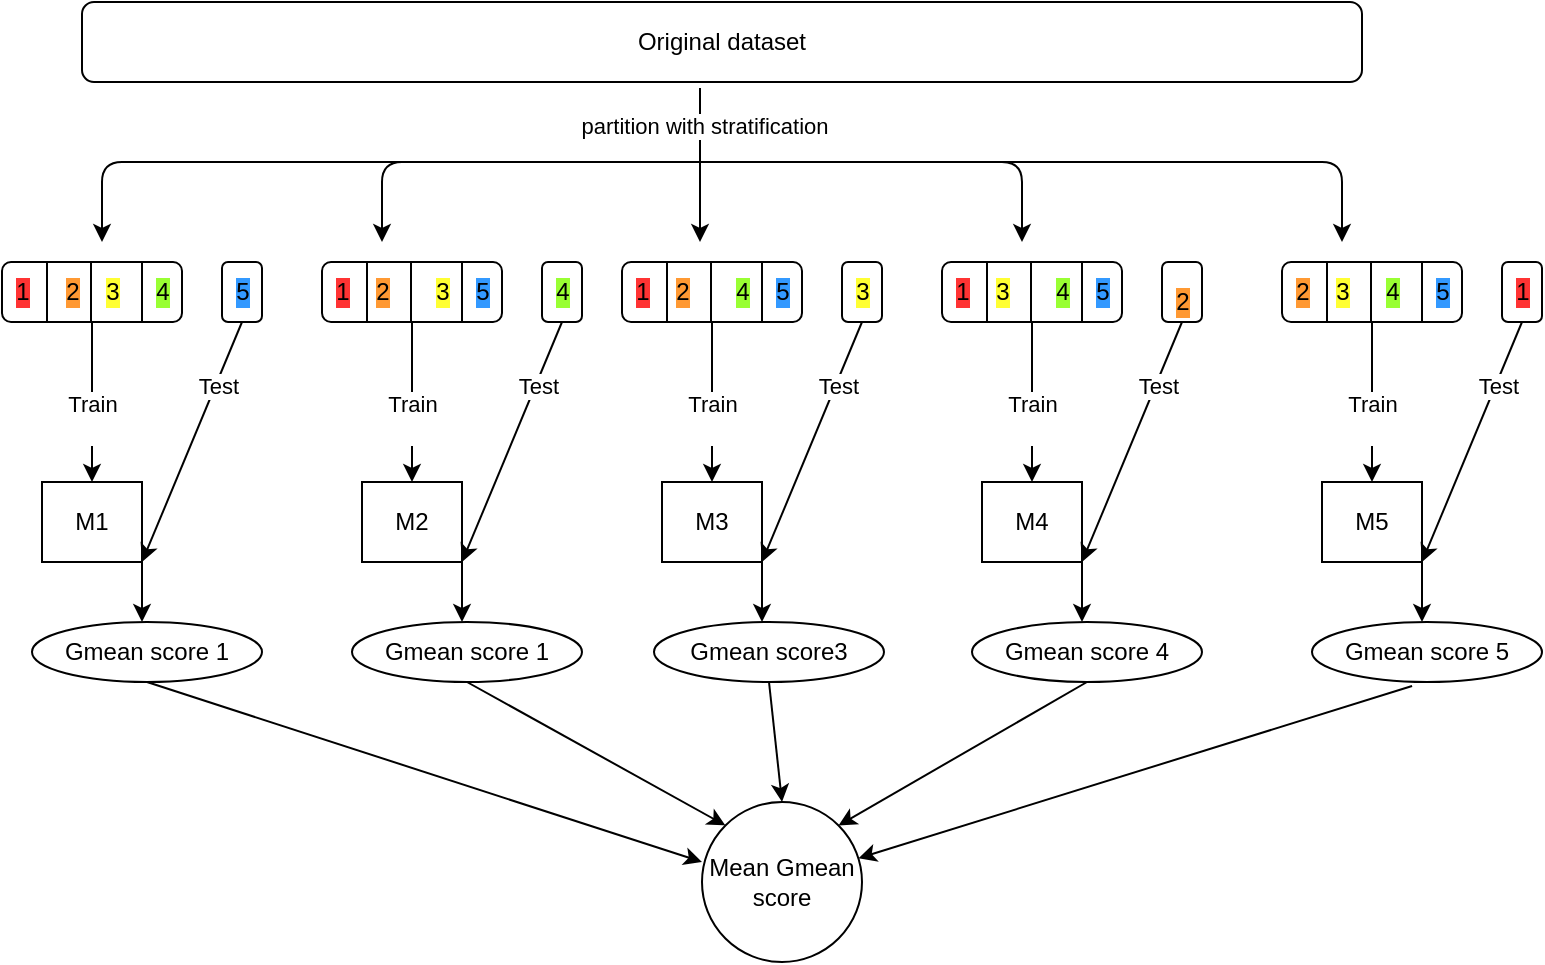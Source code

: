 <mxfile version="13.7.3" type="github">
  <diagram id="C5RBs43oDa-KdzZeNtuy" name="Page-1">
    <mxGraphModel dx="875" dy="429" grid="1" gridSize="10" guides="1" tooltips="1" connect="1" arrows="1" fold="1" page="1" pageScale="1" pageWidth="827" pageHeight="1169" math="0" shadow="0">
      <root>
        <mxCell id="WIyWlLk6GJQsqaUBKTNV-0" />
        <mxCell id="WIyWlLk6GJQsqaUBKTNV-1" parent="WIyWlLk6GJQsqaUBKTNV-0" />
        <mxCell id="WIyWlLk6GJQsqaUBKTNV-3" value="Original dataset" style="rounded=1;whiteSpace=wrap;html=1;fontSize=12;glass=0;strokeWidth=1;shadow=0;" parent="WIyWlLk6GJQsqaUBKTNV-1" vertex="1">
          <mxGeometry x="50" y="80" width="640" height="40" as="geometry" />
        </mxCell>
        <mxCell id="1SFoKYPERvh0hrctb7WI-0" value="" style="endArrow=classic;html=1;" edge="1" parent="WIyWlLk6GJQsqaUBKTNV-1">
          <mxGeometry width="50" height="50" relative="1" as="geometry">
            <mxPoint x="350" y="160" as="sourcePoint" />
            <mxPoint x="520" y="200" as="targetPoint" />
            <Array as="points">
              <mxPoint x="520" y="160" />
            </Array>
          </mxGeometry>
        </mxCell>
        <mxCell id="1SFoKYPERvh0hrctb7WI-2" value="" style="endArrow=classic;html=1;" edge="1" parent="WIyWlLk6GJQsqaUBKTNV-1">
          <mxGeometry width="50" height="50" relative="1" as="geometry">
            <mxPoint x="500" y="160" as="sourcePoint" />
            <mxPoint x="680" y="200" as="targetPoint" />
            <Array as="points">
              <mxPoint x="680" y="160" />
            </Array>
          </mxGeometry>
        </mxCell>
        <mxCell id="1SFoKYPERvh0hrctb7WI-3" value="" style="endArrow=classic;html=1;" edge="1" parent="WIyWlLk6GJQsqaUBKTNV-1">
          <mxGeometry width="50" height="50" relative="1" as="geometry">
            <mxPoint x="359" y="123" as="sourcePoint" />
            <mxPoint x="359" y="200" as="targetPoint" />
          </mxGeometry>
        </mxCell>
        <mxCell id="1SFoKYPERvh0hrctb7WI-82" value="partition with stratification" style="edgeLabel;html=1;align=center;verticalAlign=middle;resizable=0;points=[];" vertex="1" connectable="0" parent="1SFoKYPERvh0hrctb7WI-3">
          <mxGeometry x="-0.506" y="2" relative="1" as="geometry">
            <mxPoint as="offset" />
          </mxGeometry>
        </mxCell>
        <mxCell id="1SFoKYPERvh0hrctb7WI-4" value="" style="endArrow=classic;html=1;" edge="1" parent="WIyWlLk6GJQsqaUBKTNV-1">
          <mxGeometry width="50" height="50" relative="1" as="geometry">
            <mxPoint x="360" y="160" as="sourcePoint" />
            <mxPoint x="200" y="200" as="targetPoint" />
            <Array as="points">
              <mxPoint x="200" y="160" />
            </Array>
          </mxGeometry>
        </mxCell>
        <mxCell id="1SFoKYPERvh0hrctb7WI-5" value="" style="endArrow=classic;html=1;" edge="1" parent="WIyWlLk6GJQsqaUBKTNV-1">
          <mxGeometry width="50" height="50" relative="1" as="geometry">
            <mxPoint x="220" y="160" as="sourcePoint" />
            <mxPoint x="60" y="200" as="targetPoint" />
            <Array as="points">
              <mxPoint x="60" y="160" />
            </Array>
          </mxGeometry>
        </mxCell>
        <mxCell id="1SFoKYPERvh0hrctb7WI-6" value="" style="rounded=1;whiteSpace=wrap;html=1;" vertex="1" parent="WIyWlLk6GJQsqaUBKTNV-1">
          <mxGeometry x="10" y="210" width="90" height="30" as="geometry" />
        </mxCell>
        <mxCell id="1SFoKYPERvh0hrctb7WI-7" value="" style="endArrow=none;html=1;entryX=0.25;entryY=0;entryDx=0;entryDy=0;exitX=0.25;exitY=1;exitDx=0;exitDy=0;" edge="1" parent="WIyWlLk6GJQsqaUBKTNV-1" source="1SFoKYPERvh0hrctb7WI-6" target="1SFoKYPERvh0hrctb7WI-6">
          <mxGeometry width="50" height="50" relative="1" as="geometry">
            <mxPoint x="300" y="260" as="sourcePoint" />
            <mxPoint x="350" y="210" as="targetPoint" />
          </mxGeometry>
        </mxCell>
        <mxCell id="1SFoKYPERvh0hrctb7WI-8" value="" style="endArrow=none;html=1;exitX=0.25;exitY=1;exitDx=0;exitDy=0;" edge="1" parent="WIyWlLk6GJQsqaUBKTNV-1">
          <mxGeometry width="50" height="50" relative="1" as="geometry">
            <mxPoint x="54.5" y="240" as="sourcePoint" />
            <mxPoint x="54.5" y="210" as="targetPoint" />
          </mxGeometry>
        </mxCell>
        <mxCell id="1SFoKYPERvh0hrctb7WI-9" value="" style="endArrow=none;html=1;exitX=0.25;exitY=1;exitDx=0;exitDy=0;" edge="1" parent="WIyWlLk6GJQsqaUBKTNV-1">
          <mxGeometry width="50" height="50" relative="1" as="geometry">
            <mxPoint x="80" y="240" as="sourcePoint" />
            <mxPoint x="80" y="210" as="targetPoint" />
          </mxGeometry>
        </mxCell>
        <mxCell id="1SFoKYPERvh0hrctb7WI-12" value="" style="rounded=1;whiteSpace=wrap;html=1;" vertex="1" parent="WIyWlLk6GJQsqaUBKTNV-1">
          <mxGeometry x="120" y="210" width="20" height="30" as="geometry" />
        </mxCell>
        <mxCell id="1SFoKYPERvh0hrctb7WI-15" value="" style="rounded=1;whiteSpace=wrap;html=1;" vertex="1" parent="WIyWlLk6GJQsqaUBKTNV-1">
          <mxGeometry x="170" y="210" width="90" height="30" as="geometry" />
        </mxCell>
        <mxCell id="1SFoKYPERvh0hrctb7WI-16" value="" style="endArrow=none;html=1;entryX=0.25;entryY=0;entryDx=0;entryDy=0;exitX=0.25;exitY=1;exitDx=0;exitDy=0;" edge="1" source="1SFoKYPERvh0hrctb7WI-15" target="1SFoKYPERvh0hrctb7WI-15" parent="WIyWlLk6GJQsqaUBKTNV-1">
          <mxGeometry width="50" height="50" relative="1" as="geometry">
            <mxPoint x="460" y="260" as="sourcePoint" />
            <mxPoint x="510" y="210" as="targetPoint" />
          </mxGeometry>
        </mxCell>
        <mxCell id="1SFoKYPERvh0hrctb7WI-17" value="" style="endArrow=none;html=1;exitX=0.25;exitY=1;exitDx=0;exitDy=0;" edge="1" parent="WIyWlLk6GJQsqaUBKTNV-1">
          <mxGeometry width="50" height="50" relative="1" as="geometry">
            <mxPoint x="214.5" y="240" as="sourcePoint" />
            <mxPoint x="214.5" y="210" as="targetPoint" />
          </mxGeometry>
        </mxCell>
        <mxCell id="1SFoKYPERvh0hrctb7WI-18" value="" style="endArrow=none;html=1;exitX=0.25;exitY=1;exitDx=0;exitDy=0;" edge="1" parent="WIyWlLk6GJQsqaUBKTNV-1">
          <mxGeometry width="50" height="50" relative="1" as="geometry">
            <mxPoint x="240" y="240" as="sourcePoint" />
            <mxPoint x="240" y="210" as="targetPoint" />
          </mxGeometry>
        </mxCell>
        <mxCell id="1SFoKYPERvh0hrctb7WI-19" value="" style="rounded=1;whiteSpace=wrap;html=1;" vertex="1" parent="WIyWlLk6GJQsqaUBKTNV-1">
          <mxGeometry x="280" y="210" width="20" height="30" as="geometry" />
        </mxCell>
        <mxCell id="1SFoKYPERvh0hrctb7WI-30" value="" style="rounded=1;whiteSpace=wrap;html=1;" vertex="1" parent="WIyWlLk6GJQsqaUBKTNV-1">
          <mxGeometry x="650" y="210" width="90" height="30" as="geometry" />
        </mxCell>
        <mxCell id="1SFoKYPERvh0hrctb7WI-31" value="" style="endArrow=none;html=1;entryX=0.25;entryY=0;entryDx=0;entryDy=0;exitX=0.25;exitY=1;exitDx=0;exitDy=0;" edge="1" source="1SFoKYPERvh0hrctb7WI-30" target="1SFoKYPERvh0hrctb7WI-30" parent="WIyWlLk6GJQsqaUBKTNV-1">
          <mxGeometry width="50" height="50" relative="1" as="geometry">
            <mxPoint x="940" y="260" as="sourcePoint" />
            <mxPoint x="990" y="210" as="targetPoint" />
          </mxGeometry>
        </mxCell>
        <mxCell id="1SFoKYPERvh0hrctb7WI-32" value="" style="endArrow=none;html=1;exitX=0.25;exitY=1;exitDx=0;exitDy=0;" edge="1" parent="WIyWlLk6GJQsqaUBKTNV-1">
          <mxGeometry width="50" height="50" relative="1" as="geometry">
            <mxPoint x="694.5" y="240" as="sourcePoint" />
            <mxPoint x="694.5" y="210" as="targetPoint" />
          </mxGeometry>
        </mxCell>
        <mxCell id="1SFoKYPERvh0hrctb7WI-33" value="" style="endArrow=none;html=1;exitX=0.25;exitY=1;exitDx=0;exitDy=0;" edge="1" parent="WIyWlLk6GJQsqaUBKTNV-1">
          <mxGeometry width="50" height="50" relative="1" as="geometry">
            <mxPoint x="720" y="240" as="sourcePoint" />
            <mxPoint x="720" y="210" as="targetPoint" />
          </mxGeometry>
        </mxCell>
        <mxCell id="1SFoKYPERvh0hrctb7WI-34" value="" style="rounded=1;whiteSpace=wrap;html=1;" vertex="1" parent="WIyWlLk6GJQsqaUBKTNV-1">
          <mxGeometry x="760" y="210" width="20" height="30" as="geometry" />
        </mxCell>
        <mxCell id="1SFoKYPERvh0hrctb7WI-35" value="" style="rounded=1;whiteSpace=wrap;html=1;" vertex="1" parent="WIyWlLk6GJQsqaUBKTNV-1">
          <mxGeometry x="320" y="210" width="90" height="30" as="geometry" />
        </mxCell>
        <mxCell id="1SFoKYPERvh0hrctb7WI-36" value="" style="endArrow=none;html=1;entryX=0.25;entryY=0;entryDx=0;entryDy=0;exitX=0.25;exitY=1;exitDx=0;exitDy=0;" edge="1" source="1SFoKYPERvh0hrctb7WI-35" target="1SFoKYPERvh0hrctb7WI-35" parent="WIyWlLk6GJQsqaUBKTNV-1">
          <mxGeometry width="50" height="50" relative="1" as="geometry">
            <mxPoint x="610" y="260" as="sourcePoint" />
            <mxPoint x="660" y="210" as="targetPoint" />
          </mxGeometry>
        </mxCell>
        <mxCell id="1SFoKYPERvh0hrctb7WI-37" value="" style="endArrow=none;html=1;exitX=0.25;exitY=1;exitDx=0;exitDy=0;" edge="1" parent="WIyWlLk6GJQsqaUBKTNV-1">
          <mxGeometry width="50" height="50" relative="1" as="geometry">
            <mxPoint x="364.5" y="240" as="sourcePoint" />
            <mxPoint x="364.5" y="210" as="targetPoint" />
          </mxGeometry>
        </mxCell>
        <mxCell id="1SFoKYPERvh0hrctb7WI-38" value="" style="endArrow=none;html=1;exitX=0.25;exitY=1;exitDx=0;exitDy=0;" edge="1" parent="WIyWlLk6GJQsqaUBKTNV-1">
          <mxGeometry width="50" height="50" relative="1" as="geometry">
            <mxPoint x="390" y="240" as="sourcePoint" />
            <mxPoint x="390" y="210" as="targetPoint" />
          </mxGeometry>
        </mxCell>
        <mxCell id="1SFoKYPERvh0hrctb7WI-39" value="" style="rounded=1;whiteSpace=wrap;html=1;" vertex="1" parent="WIyWlLk6GJQsqaUBKTNV-1">
          <mxGeometry x="430" y="210" width="20" height="30" as="geometry" />
        </mxCell>
        <mxCell id="1SFoKYPERvh0hrctb7WI-40" value="" style="rounded=1;whiteSpace=wrap;html=1;" vertex="1" parent="WIyWlLk6GJQsqaUBKTNV-1">
          <mxGeometry x="480" y="210" width="90" height="30" as="geometry" />
        </mxCell>
        <mxCell id="1SFoKYPERvh0hrctb7WI-41" value="" style="endArrow=none;html=1;entryX=0.25;entryY=0;entryDx=0;entryDy=0;exitX=0.25;exitY=1;exitDx=0;exitDy=0;" edge="1" source="1SFoKYPERvh0hrctb7WI-40" target="1SFoKYPERvh0hrctb7WI-40" parent="WIyWlLk6GJQsqaUBKTNV-1">
          <mxGeometry width="50" height="50" relative="1" as="geometry">
            <mxPoint x="770" y="260" as="sourcePoint" />
            <mxPoint x="820" y="210" as="targetPoint" />
          </mxGeometry>
        </mxCell>
        <mxCell id="1SFoKYPERvh0hrctb7WI-42" value="" style="endArrow=none;html=1;exitX=0.25;exitY=1;exitDx=0;exitDy=0;" edge="1" parent="WIyWlLk6GJQsqaUBKTNV-1">
          <mxGeometry width="50" height="50" relative="1" as="geometry">
            <mxPoint x="524.5" y="240" as="sourcePoint" />
            <mxPoint x="524.5" y="210" as="targetPoint" />
          </mxGeometry>
        </mxCell>
        <mxCell id="1SFoKYPERvh0hrctb7WI-43" value="" style="endArrow=none;html=1;exitX=0.25;exitY=1;exitDx=0;exitDy=0;" edge="1" parent="WIyWlLk6GJQsqaUBKTNV-1">
          <mxGeometry width="50" height="50" relative="1" as="geometry">
            <mxPoint x="550" y="240" as="sourcePoint" />
            <mxPoint x="550" y="210" as="targetPoint" />
          </mxGeometry>
        </mxCell>
        <mxCell id="1SFoKYPERvh0hrctb7WI-44" value="" style="rounded=1;whiteSpace=wrap;html=1;" vertex="1" parent="WIyWlLk6GJQsqaUBKTNV-1">
          <mxGeometry x="590" y="210" width="20" height="30" as="geometry" />
        </mxCell>
        <mxCell id="1SFoKYPERvh0hrctb7WI-55" value="1" style="text;html=1;align=center;verticalAlign=middle;resizable=0;points=[];autosize=1;labelBackgroundColor=#FF3333;" vertex="1" parent="WIyWlLk6GJQsqaUBKTNV-1">
          <mxGeometry x="760" y="215" width="20" height="20" as="geometry" />
        </mxCell>
        <mxCell id="1SFoKYPERvh0hrctb7WI-56" value="2" style="text;html=1;align=center;verticalAlign=middle;resizable=0;points=[];autosize=1;labelBackgroundColor=#FF9933;" vertex="1" parent="WIyWlLk6GJQsqaUBKTNV-1">
          <mxGeometry x="590" y="220" width="20" height="20" as="geometry" />
        </mxCell>
        <mxCell id="1SFoKYPERvh0hrctb7WI-57" value="3" style="text;html=1;align=center;verticalAlign=middle;resizable=0;points=[];autosize=1;labelBackgroundColor=#FFFF33;" vertex="1" parent="WIyWlLk6GJQsqaUBKTNV-1">
          <mxGeometry x="670" y="215" width="20" height="20" as="geometry" />
        </mxCell>
        <mxCell id="1SFoKYPERvh0hrctb7WI-58" value="4" style="text;html=1;align=center;verticalAlign=middle;resizable=0;points=[];autosize=1;labelBackgroundColor=#99FF33;" vertex="1" parent="WIyWlLk6GJQsqaUBKTNV-1">
          <mxGeometry x="695" y="215" width="20" height="20" as="geometry" />
        </mxCell>
        <mxCell id="1SFoKYPERvh0hrctb7WI-59" value="5" style="text;html=1;align=center;verticalAlign=middle;resizable=0;points=[];autosize=1;labelBackgroundColor=#3399FF;" vertex="1" parent="WIyWlLk6GJQsqaUBKTNV-1">
          <mxGeometry x="720" y="215" width="20" height="20" as="geometry" />
        </mxCell>
        <mxCell id="1SFoKYPERvh0hrctb7WI-60" value="1" style="text;html=1;align=center;verticalAlign=middle;resizable=0;points=[];autosize=1;labelBackgroundColor=#FF3333;" vertex="1" parent="WIyWlLk6GJQsqaUBKTNV-1">
          <mxGeometry x="480" y="215" width="20" height="20" as="geometry" />
        </mxCell>
        <mxCell id="1SFoKYPERvh0hrctb7WI-61" value="1" style="text;html=1;align=center;verticalAlign=middle;resizable=0;points=[];autosize=1;labelBackgroundColor=#FF3333;" vertex="1" parent="WIyWlLk6GJQsqaUBKTNV-1">
          <mxGeometry x="320" y="215" width="20" height="20" as="geometry" />
        </mxCell>
        <mxCell id="1SFoKYPERvh0hrctb7WI-62" value="1" style="text;html=1;align=center;verticalAlign=middle;resizable=0;points=[];autosize=1;labelBackgroundColor=#FF3333;" vertex="1" parent="WIyWlLk6GJQsqaUBKTNV-1">
          <mxGeometry x="170" y="215" width="20" height="20" as="geometry" />
        </mxCell>
        <mxCell id="1SFoKYPERvh0hrctb7WI-63" value="1" style="text;html=1;align=center;verticalAlign=middle;resizable=0;points=[];autosize=1;labelBackgroundColor=#FF3333;" vertex="1" parent="WIyWlLk6GJQsqaUBKTNV-1">
          <mxGeometry x="10" y="215" width="20" height="20" as="geometry" />
        </mxCell>
        <mxCell id="1SFoKYPERvh0hrctb7WI-64" value="2" style="text;html=1;align=center;verticalAlign=middle;resizable=0;points=[];autosize=1;labelBackgroundColor=#FF9933;" vertex="1" parent="WIyWlLk6GJQsqaUBKTNV-1">
          <mxGeometry x="650" y="215" width="20" height="20" as="geometry" />
        </mxCell>
        <mxCell id="1SFoKYPERvh0hrctb7WI-65" value="2" style="text;html=1;align=center;verticalAlign=middle;resizable=0;points=[];autosize=1;labelBackgroundColor=#FF9933;" vertex="1" parent="WIyWlLk6GJQsqaUBKTNV-1">
          <mxGeometry x="340" y="215" width="20" height="20" as="geometry" />
        </mxCell>
        <mxCell id="1SFoKYPERvh0hrctb7WI-66" value="2" style="text;html=1;align=center;verticalAlign=middle;resizable=0;points=[];autosize=1;labelBackgroundColor=#FF9933;" vertex="1" parent="WIyWlLk6GJQsqaUBKTNV-1">
          <mxGeometry x="190" y="215" width="20" height="20" as="geometry" />
        </mxCell>
        <mxCell id="1SFoKYPERvh0hrctb7WI-67" value="2" style="text;html=1;align=center;verticalAlign=middle;resizable=0;points=[];autosize=1;labelBackgroundColor=#FF9933;" vertex="1" parent="WIyWlLk6GJQsqaUBKTNV-1">
          <mxGeometry x="35" y="215" width="20" height="20" as="geometry" />
        </mxCell>
        <mxCell id="1SFoKYPERvh0hrctb7WI-68" value="3" style="text;html=1;align=center;verticalAlign=middle;resizable=0;points=[];autosize=1;labelBackgroundColor=#FFFF33;" vertex="1" parent="WIyWlLk6GJQsqaUBKTNV-1">
          <mxGeometry x="500" y="215" width="20" height="20" as="geometry" />
        </mxCell>
        <mxCell id="1SFoKYPERvh0hrctb7WI-69" value="3" style="text;html=1;align=center;verticalAlign=middle;resizable=0;points=[];autosize=1;labelBackgroundColor=#FFFF33;" vertex="1" parent="WIyWlLk6GJQsqaUBKTNV-1">
          <mxGeometry x="430" y="215" width="20" height="20" as="geometry" />
        </mxCell>
        <mxCell id="1SFoKYPERvh0hrctb7WI-70" value="3" style="text;html=1;align=center;verticalAlign=middle;resizable=0;points=[];autosize=1;labelBackgroundColor=#FFFF33;" vertex="1" parent="WIyWlLk6GJQsqaUBKTNV-1">
          <mxGeometry x="220" y="215" width="20" height="20" as="geometry" />
        </mxCell>
        <mxCell id="1SFoKYPERvh0hrctb7WI-71" value="3" style="text;html=1;align=center;verticalAlign=middle;resizable=0;points=[];autosize=1;labelBackgroundColor=#FFFF33;" vertex="1" parent="WIyWlLk6GJQsqaUBKTNV-1">
          <mxGeometry x="55" y="215" width="20" height="20" as="geometry" />
        </mxCell>
        <mxCell id="1SFoKYPERvh0hrctb7WI-72" value="4" style="text;html=1;align=center;verticalAlign=middle;resizable=0;points=[];autosize=1;labelBackgroundColor=#99FF33;" vertex="1" parent="WIyWlLk6GJQsqaUBKTNV-1">
          <mxGeometry x="530" y="215" width="20" height="20" as="geometry" />
        </mxCell>
        <mxCell id="1SFoKYPERvh0hrctb7WI-73" value="4" style="text;html=1;align=center;verticalAlign=middle;resizable=0;points=[];autosize=1;labelBackgroundColor=#99FF33;" vertex="1" parent="WIyWlLk6GJQsqaUBKTNV-1">
          <mxGeometry x="370" y="215" width="20" height="20" as="geometry" />
        </mxCell>
        <mxCell id="1SFoKYPERvh0hrctb7WI-74" value="4" style="text;html=1;align=center;verticalAlign=middle;resizable=0;points=[];autosize=1;labelBackgroundColor=#99FF33;" vertex="1" parent="WIyWlLk6GJQsqaUBKTNV-1">
          <mxGeometry x="280" y="215" width="20" height="20" as="geometry" />
        </mxCell>
        <mxCell id="1SFoKYPERvh0hrctb7WI-75" value="4" style="text;html=1;align=center;verticalAlign=middle;resizable=0;points=[];autosize=1;labelBackgroundColor=#99FF33;" vertex="1" parent="WIyWlLk6GJQsqaUBKTNV-1">
          <mxGeometry x="80" y="215" width="20" height="20" as="geometry" />
        </mxCell>
        <mxCell id="1SFoKYPERvh0hrctb7WI-76" value="5" style="text;html=1;align=center;verticalAlign=middle;resizable=0;points=[];autosize=1;labelBackgroundColor=#3399FF;" vertex="1" parent="WIyWlLk6GJQsqaUBKTNV-1">
          <mxGeometry x="550" y="215" width="20" height="20" as="geometry" />
        </mxCell>
        <mxCell id="1SFoKYPERvh0hrctb7WI-77" value="5" style="text;html=1;align=center;verticalAlign=middle;resizable=0;points=[];autosize=1;labelBackgroundColor=#3399FF;" vertex="1" parent="WIyWlLk6GJQsqaUBKTNV-1">
          <mxGeometry x="390" y="215" width="20" height="20" as="geometry" />
        </mxCell>
        <mxCell id="1SFoKYPERvh0hrctb7WI-78" value="5" style="text;html=1;align=center;verticalAlign=middle;resizable=0;points=[];autosize=1;labelBackgroundColor=#3399FF;" vertex="1" parent="WIyWlLk6GJQsqaUBKTNV-1">
          <mxGeometry x="240" y="215" width="20" height="20" as="geometry" />
        </mxCell>
        <mxCell id="1SFoKYPERvh0hrctb7WI-79" value="5" style="text;html=1;align=center;verticalAlign=middle;resizable=0;points=[];autosize=1;labelBackgroundColor=#3399FF;" vertex="1" parent="WIyWlLk6GJQsqaUBKTNV-1">
          <mxGeometry x="120" y="215" width="20" height="20" as="geometry" />
        </mxCell>
        <mxCell id="1SFoKYPERvh0hrctb7WI-83" value="M1" style="rounded=0;whiteSpace=wrap;html=1;" vertex="1" parent="WIyWlLk6GJQsqaUBKTNV-1">
          <mxGeometry x="30" y="320" width="50" height="40" as="geometry" />
        </mxCell>
        <mxCell id="1SFoKYPERvh0hrctb7WI-84" value="" style="endArrow=classic;html=1;entryX=0.5;entryY=0;entryDx=0;entryDy=0;" edge="1" parent="WIyWlLk6GJQsqaUBKTNV-1" target="1SFoKYPERvh0hrctb7WI-83">
          <mxGeometry width="50" height="50" relative="1" as="geometry">
            <mxPoint x="55" y="240" as="sourcePoint" />
            <mxPoint x="450" y="280" as="targetPoint" />
          </mxGeometry>
        </mxCell>
        <mxCell id="1SFoKYPERvh0hrctb7WI-85" value="&lt;div&gt;Train&lt;/div&gt;&lt;div&gt;&lt;br&gt;&lt;/div&gt;" style="edgeLabel;html=1;align=center;verticalAlign=middle;resizable=0;points=[];" vertex="1" connectable="0" parent="1SFoKYPERvh0hrctb7WI-84">
          <mxGeometry x="0.543" y="-3" relative="1" as="geometry">
            <mxPoint x="3" y="-14" as="offset" />
          </mxGeometry>
        </mxCell>
        <mxCell id="1SFoKYPERvh0hrctb7WI-94" value="M2" style="rounded=0;whiteSpace=wrap;html=1;" vertex="1" parent="WIyWlLk6GJQsqaUBKTNV-1">
          <mxGeometry x="190" y="320" width="50" height="40" as="geometry" />
        </mxCell>
        <mxCell id="1SFoKYPERvh0hrctb7WI-95" value="" style="endArrow=classic;html=1;entryX=0.5;entryY=0;entryDx=0;entryDy=0;" edge="1" target="1SFoKYPERvh0hrctb7WI-94" parent="WIyWlLk6GJQsqaUBKTNV-1">
          <mxGeometry width="50" height="50" relative="1" as="geometry">
            <mxPoint x="215" y="240" as="sourcePoint" />
            <mxPoint x="610" y="280" as="targetPoint" />
          </mxGeometry>
        </mxCell>
        <mxCell id="1SFoKYPERvh0hrctb7WI-96" value="&lt;div&gt;Train&lt;/div&gt;&lt;div&gt;&lt;br&gt;&lt;/div&gt;" style="edgeLabel;html=1;align=center;verticalAlign=middle;resizable=0;points=[];" vertex="1" connectable="0" parent="1SFoKYPERvh0hrctb7WI-95">
          <mxGeometry x="0.543" y="-3" relative="1" as="geometry">
            <mxPoint x="3" y="-14" as="offset" />
          </mxGeometry>
        </mxCell>
        <mxCell id="1SFoKYPERvh0hrctb7WI-97" value="M3" style="rounded=0;whiteSpace=wrap;html=1;" vertex="1" parent="WIyWlLk6GJQsqaUBKTNV-1">
          <mxGeometry x="340" y="320" width="50" height="40" as="geometry" />
        </mxCell>
        <mxCell id="1SFoKYPERvh0hrctb7WI-98" value="" style="endArrow=classic;html=1;entryX=0.5;entryY=0;entryDx=0;entryDy=0;exitX=0.5;exitY=1;exitDx=0;exitDy=0;" edge="1" target="1SFoKYPERvh0hrctb7WI-97" parent="WIyWlLk6GJQsqaUBKTNV-1" source="1SFoKYPERvh0hrctb7WI-35">
          <mxGeometry width="50" height="50" relative="1" as="geometry">
            <mxPoint x="365" y="270" as="sourcePoint" />
            <mxPoint x="760" y="280" as="targetPoint" />
          </mxGeometry>
        </mxCell>
        <mxCell id="1SFoKYPERvh0hrctb7WI-99" value="&lt;div&gt;Train&lt;/div&gt;&lt;div&gt;&lt;br&gt;&lt;/div&gt;" style="edgeLabel;html=1;align=center;verticalAlign=middle;resizable=0;points=[];" vertex="1" connectable="0" parent="1SFoKYPERvh0hrctb7WI-98">
          <mxGeometry x="0.543" y="-3" relative="1" as="geometry">
            <mxPoint x="3" y="-14" as="offset" />
          </mxGeometry>
        </mxCell>
        <mxCell id="1SFoKYPERvh0hrctb7WI-100" value="M4" style="rounded=0;whiteSpace=wrap;html=1;" vertex="1" parent="WIyWlLk6GJQsqaUBKTNV-1">
          <mxGeometry x="500" y="320" width="50" height="40" as="geometry" />
        </mxCell>
        <mxCell id="1SFoKYPERvh0hrctb7WI-101" value="" style="endArrow=classic;html=1;entryX=0.5;entryY=0;entryDx=0;entryDy=0;" edge="1" target="1SFoKYPERvh0hrctb7WI-100" parent="WIyWlLk6GJQsqaUBKTNV-1">
          <mxGeometry width="50" height="50" relative="1" as="geometry">
            <mxPoint x="525" y="240" as="sourcePoint" />
            <mxPoint x="920" y="280" as="targetPoint" />
          </mxGeometry>
        </mxCell>
        <mxCell id="1SFoKYPERvh0hrctb7WI-102" value="&lt;div&gt;Train&lt;/div&gt;&lt;div&gt;&lt;br&gt;&lt;/div&gt;" style="edgeLabel;html=1;align=center;verticalAlign=middle;resizable=0;points=[];" vertex="1" connectable="0" parent="1SFoKYPERvh0hrctb7WI-101">
          <mxGeometry x="0.543" y="-3" relative="1" as="geometry">
            <mxPoint x="3" y="-14" as="offset" />
          </mxGeometry>
        </mxCell>
        <mxCell id="1SFoKYPERvh0hrctb7WI-103" value="M5" style="rounded=0;whiteSpace=wrap;html=1;" vertex="1" parent="WIyWlLk6GJQsqaUBKTNV-1">
          <mxGeometry x="670" y="320" width="50" height="40" as="geometry" />
        </mxCell>
        <mxCell id="1SFoKYPERvh0hrctb7WI-104" value="" style="endArrow=classic;html=1;entryX=0.5;entryY=0;entryDx=0;entryDy=0;" edge="1" target="1SFoKYPERvh0hrctb7WI-103" parent="WIyWlLk6GJQsqaUBKTNV-1">
          <mxGeometry width="50" height="50" relative="1" as="geometry">
            <mxPoint x="695" y="240" as="sourcePoint" />
            <mxPoint x="1090" y="280" as="targetPoint" />
          </mxGeometry>
        </mxCell>
        <mxCell id="1SFoKYPERvh0hrctb7WI-105" value="&lt;div&gt;Train&lt;/div&gt;&lt;div&gt;&lt;br&gt;&lt;/div&gt;" style="edgeLabel;html=1;align=center;verticalAlign=middle;resizable=0;points=[];" vertex="1" connectable="0" parent="1SFoKYPERvh0hrctb7WI-104">
          <mxGeometry x="0.543" y="-3" relative="1" as="geometry">
            <mxPoint x="3" y="-14" as="offset" />
          </mxGeometry>
        </mxCell>
        <mxCell id="1SFoKYPERvh0hrctb7WI-106" value="" style="endArrow=classic;html=1;entryX=1;entryY=1;entryDx=0;entryDy=0;exitX=0.5;exitY=1;exitDx=0;exitDy=0;exitPerimeter=0;" edge="1" parent="WIyWlLk6GJQsqaUBKTNV-1" source="1SFoKYPERvh0hrctb7WI-12" target="1SFoKYPERvh0hrctb7WI-83">
          <mxGeometry width="50" height="50" relative="1" as="geometry">
            <mxPoint x="130" y="250" as="sourcePoint" />
            <mxPoint x="450" y="370" as="targetPoint" />
          </mxGeometry>
        </mxCell>
        <mxCell id="1SFoKYPERvh0hrctb7WI-107" value="Test" style="edgeLabel;html=1;align=center;verticalAlign=middle;resizable=0;points=[];" vertex="1" connectable="0" parent="1SFoKYPERvh0hrctb7WI-106">
          <mxGeometry x="-0.481" y="1" relative="1" as="geometry">
            <mxPoint as="offset" />
          </mxGeometry>
        </mxCell>
        <mxCell id="1SFoKYPERvh0hrctb7WI-112" value="" style="endArrow=classic;html=1;entryX=1;entryY=1;entryDx=0;entryDy=0;exitX=0.5;exitY=1;exitDx=0;exitDy=0;" edge="1" parent="WIyWlLk6GJQsqaUBKTNV-1" source="1SFoKYPERvh0hrctb7WI-19">
          <mxGeometry width="50" height="50" relative="1" as="geometry">
            <mxPoint x="290" y="250" as="sourcePoint" />
            <mxPoint x="240" y="360" as="targetPoint" />
          </mxGeometry>
        </mxCell>
        <mxCell id="1SFoKYPERvh0hrctb7WI-113" value="Test" style="edgeLabel;html=1;align=center;verticalAlign=middle;resizable=0;points=[];" vertex="1" connectable="0" parent="1SFoKYPERvh0hrctb7WI-112">
          <mxGeometry x="-0.481" y="1" relative="1" as="geometry">
            <mxPoint as="offset" />
          </mxGeometry>
        </mxCell>
        <mxCell id="1SFoKYPERvh0hrctb7WI-114" value="" style="endArrow=classic;html=1;entryX=1;entryY=1;entryDx=0;entryDy=0;exitX=0.5;exitY=1;exitDx=0;exitDy=0;" edge="1" parent="WIyWlLk6GJQsqaUBKTNV-1">
          <mxGeometry width="50" height="50" relative="1" as="geometry">
            <mxPoint x="770" y="240" as="sourcePoint" />
            <mxPoint x="720" y="360" as="targetPoint" />
          </mxGeometry>
        </mxCell>
        <mxCell id="1SFoKYPERvh0hrctb7WI-115" value="Test" style="edgeLabel;html=1;align=center;verticalAlign=middle;resizable=0;points=[];" vertex="1" connectable="0" parent="1SFoKYPERvh0hrctb7WI-114">
          <mxGeometry x="-0.481" y="1" relative="1" as="geometry">
            <mxPoint as="offset" />
          </mxGeometry>
        </mxCell>
        <mxCell id="1SFoKYPERvh0hrctb7WI-116" value="" style="endArrow=classic;html=1;entryX=1;entryY=1;entryDx=0;entryDy=0;exitX=0.5;exitY=1;exitDx=0;exitDy=0;" edge="1" parent="WIyWlLk6GJQsqaUBKTNV-1">
          <mxGeometry width="50" height="50" relative="1" as="geometry">
            <mxPoint x="600" y="240" as="sourcePoint" />
            <mxPoint x="550" y="360" as="targetPoint" />
          </mxGeometry>
        </mxCell>
        <mxCell id="1SFoKYPERvh0hrctb7WI-117" value="Test" style="edgeLabel;html=1;align=center;verticalAlign=middle;resizable=0;points=[];" vertex="1" connectable="0" parent="1SFoKYPERvh0hrctb7WI-116">
          <mxGeometry x="-0.481" y="1" relative="1" as="geometry">
            <mxPoint as="offset" />
          </mxGeometry>
        </mxCell>
        <mxCell id="1SFoKYPERvh0hrctb7WI-118" value="" style="endArrow=classic;html=1;entryX=1;entryY=1;entryDx=0;entryDy=0;exitX=0.5;exitY=1;exitDx=0;exitDy=0;" edge="1" parent="WIyWlLk6GJQsqaUBKTNV-1">
          <mxGeometry width="50" height="50" relative="1" as="geometry">
            <mxPoint x="440" y="240" as="sourcePoint" />
            <mxPoint x="390" y="360" as="targetPoint" />
          </mxGeometry>
        </mxCell>
        <mxCell id="1SFoKYPERvh0hrctb7WI-119" value="Test" style="edgeLabel;html=1;align=center;verticalAlign=middle;resizable=0;points=[];" vertex="1" connectable="0" parent="1SFoKYPERvh0hrctb7WI-118">
          <mxGeometry x="-0.481" y="1" relative="1" as="geometry">
            <mxPoint as="offset" />
          </mxGeometry>
        </mxCell>
        <mxCell id="1SFoKYPERvh0hrctb7WI-120" value="" style="endArrow=classic;html=1;" edge="1" parent="WIyWlLk6GJQsqaUBKTNV-1">
          <mxGeometry width="50" height="50" relative="1" as="geometry">
            <mxPoint x="80" y="360" as="sourcePoint" />
            <mxPoint x="80" y="390" as="targetPoint" />
          </mxGeometry>
        </mxCell>
        <mxCell id="1SFoKYPERvh0hrctb7WI-121" value="Gmean score 1" style="ellipse;whiteSpace=wrap;html=1;" vertex="1" parent="WIyWlLk6GJQsqaUBKTNV-1">
          <mxGeometry x="25" y="390" width="115" height="30" as="geometry" />
        </mxCell>
        <mxCell id="1SFoKYPERvh0hrctb7WI-122" value="" style="endArrow=classic;html=1;" edge="1" parent="WIyWlLk6GJQsqaUBKTNV-1">
          <mxGeometry width="50" height="50" relative="1" as="geometry">
            <mxPoint x="240" y="360" as="sourcePoint" />
            <mxPoint x="240" y="390" as="targetPoint" />
          </mxGeometry>
        </mxCell>
        <mxCell id="1SFoKYPERvh0hrctb7WI-123" value="Gmean score 1" style="ellipse;whiteSpace=wrap;html=1;" vertex="1" parent="WIyWlLk6GJQsqaUBKTNV-1">
          <mxGeometry x="185" y="390" width="115" height="30" as="geometry" />
        </mxCell>
        <mxCell id="1SFoKYPERvh0hrctb7WI-124" value="" style="endArrow=classic;html=1;" edge="1" parent="WIyWlLk6GJQsqaUBKTNV-1">
          <mxGeometry width="50" height="50" relative="1" as="geometry">
            <mxPoint x="390" y="360" as="sourcePoint" />
            <mxPoint x="390" y="390" as="targetPoint" />
          </mxGeometry>
        </mxCell>
        <mxCell id="1SFoKYPERvh0hrctb7WI-125" value="Gmean score3" style="ellipse;whiteSpace=wrap;html=1;" vertex="1" parent="WIyWlLk6GJQsqaUBKTNV-1">
          <mxGeometry x="336" y="390" width="115" height="30" as="geometry" />
        </mxCell>
        <mxCell id="1SFoKYPERvh0hrctb7WI-126" value="" style="endArrow=classic;html=1;" edge="1" parent="WIyWlLk6GJQsqaUBKTNV-1">
          <mxGeometry width="50" height="50" relative="1" as="geometry">
            <mxPoint x="550" y="360" as="sourcePoint" />
            <mxPoint x="550" y="390" as="targetPoint" />
          </mxGeometry>
        </mxCell>
        <mxCell id="1SFoKYPERvh0hrctb7WI-127" value="Gmean score 4" style="ellipse;whiteSpace=wrap;html=1;" vertex="1" parent="WIyWlLk6GJQsqaUBKTNV-1">
          <mxGeometry x="495" y="390" width="115" height="30" as="geometry" />
        </mxCell>
        <mxCell id="1SFoKYPERvh0hrctb7WI-128" value="" style="endArrow=classic;html=1;" edge="1" parent="WIyWlLk6GJQsqaUBKTNV-1">
          <mxGeometry width="50" height="50" relative="1" as="geometry">
            <mxPoint x="720" y="360" as="sourcePoint" />
            <mxPoint x="720" y="390" as="targetPoint" />
          </mxGeometry>
        </mxCell>
        <mxCell id="1SFoKYPERvh0hrctb7WI-129" value="Gmean score 5" style="ellipse;whiteSpace=wrap;html=1;" vertex="1" parent="WIyWlLk6GJQsqaUBKTNV-1">
          <mxGeometry x="665" y="390" width="115" height="30" as="geometry" />
        </mxCell>
        <mxCell id="1SFoKYPERvh0hrctb7WI-131" value="" style="endArrow=classic;html=1;exitX=0.5;exitY=1;exitDx=0;exitDy=0;" edge="1" parent="WIyWlLk6GJQsqaUBKTNV-1" source="1SFoKYPERvh0hrctb7WI-121">
          <mxGeometry width="50" height="50" relative="1" as="geometry">
            <mxPoint x="410" y="450" as="sourcePoint" />
            <mxPoint x="360" y="510" as="targetPoint" />
          </mxGeometry>
        </mxCell>
        <mxCell id="1SFoKYPERvh0hrctb7WI-132" value="" style="endArrow=classic;html=1;exitX=0.435;exitY=1.067;exitDx=0;exitDy=0;exitPerimeter=0;" edge="1" parent="WIyWlLk6GJQsqaUBKTNV-1" source="1SFoKYPERvh0hrctb7WI-129" target="1SFoKYPERvh0hrctb7WI-136">
          <mxGeometry width="50" height="50" relative="1" as="geometry">
            <mxPoint x="410" y="450" as="sourcePoint" />
            <mxPoint x="480" y="480" as="targetPoint" />
          </mxGeometry>
        </mxCell>
        <mxCell id="1SFoKYPERvh0hrctb7WI-133" value="" style="endArrow=classic;html=1;exitX=0.5;exitY=1;exitDx=0;exitDy=0;entryX=1;entryY=0;entryDx=0;entryDy=0;" edge="1" parent="WIyWlLk6GJQsqaUBKTNV-1" source="1SFoKYPERvh0hrctb7WI-127" target="1SFoKYPERvh0hrctb7WI-136">
          <mxGeometry width="50" height="50" relative="1" as="geometry">
            <mxPoint x="410" y="450" as="sourcePoint" />
            <mxPoint x="470" y="480" as="targetPoint" />
          </mxGeometry>
        </mxCell>
        <mxCell id="1SFoKYPERvh0hrctb7WI-134" value="" style="endArrow=classic;html=1;exitX=0.5;exitY=1;exitDx=0;exitDy=0;entryX=0.5;entryY=0;entryDx=0;entryDy=0;" edge="1" parent="WIyWlLk6GJQsqaUBKTNV-1" source="1SFoKYPERvh0hrctb7WI-125" target="1SFoKYPERvh0hrctb7WI-136">
          <mxGeometry width="50" height="50" relative="1" as="geometry">
            <mxPoint x="410" y="450" as="sourcePoint" />
            <mxPoint x="394" y="480" as="targetPoint" />
          </mxGeometry>
        </mxCell>
        <mxCell id="1SFoKYPERvh0hrctb7WI-135" value="" style="endArrow=classic;html=1;exitX=0.5;exitY=1;exitDx=0;exitDy=0;entryX=0;entryY=0;entryDx=0;entryDy=0;" edge="1" parent="WIyWlLk6GJQsqaUBKTNV-1" source="1SFoKYPERvh0hrctb7WI-123" target="1SFoKYPERvh0hrctb7WI-136">
          <mxGeometry width="50" height="50" relative="1" as="geometry">
            <mxPoint x="410" y="450" as="sourcePoint" />
            <mxPoint x="340" y="480" as="targetPoint" />
          </mxGeometry>
        </mxCell>
        <mxCell id="1SFoKYPERvh0hrctb7WI-136" value="Mean Gmean score" style="ellipse;whiteSpace=wrap;html=1;aspect=fixed;" vertex="1" parent="WIyWlLk6GJQsqaUBKTNV-1">
          <mxGeometry x="360" y="480" width="80" height="80" as="geometry" />
        </mxCell>
      </root>
    </mxGraphModel>
  </diagram>
</mxfile>
